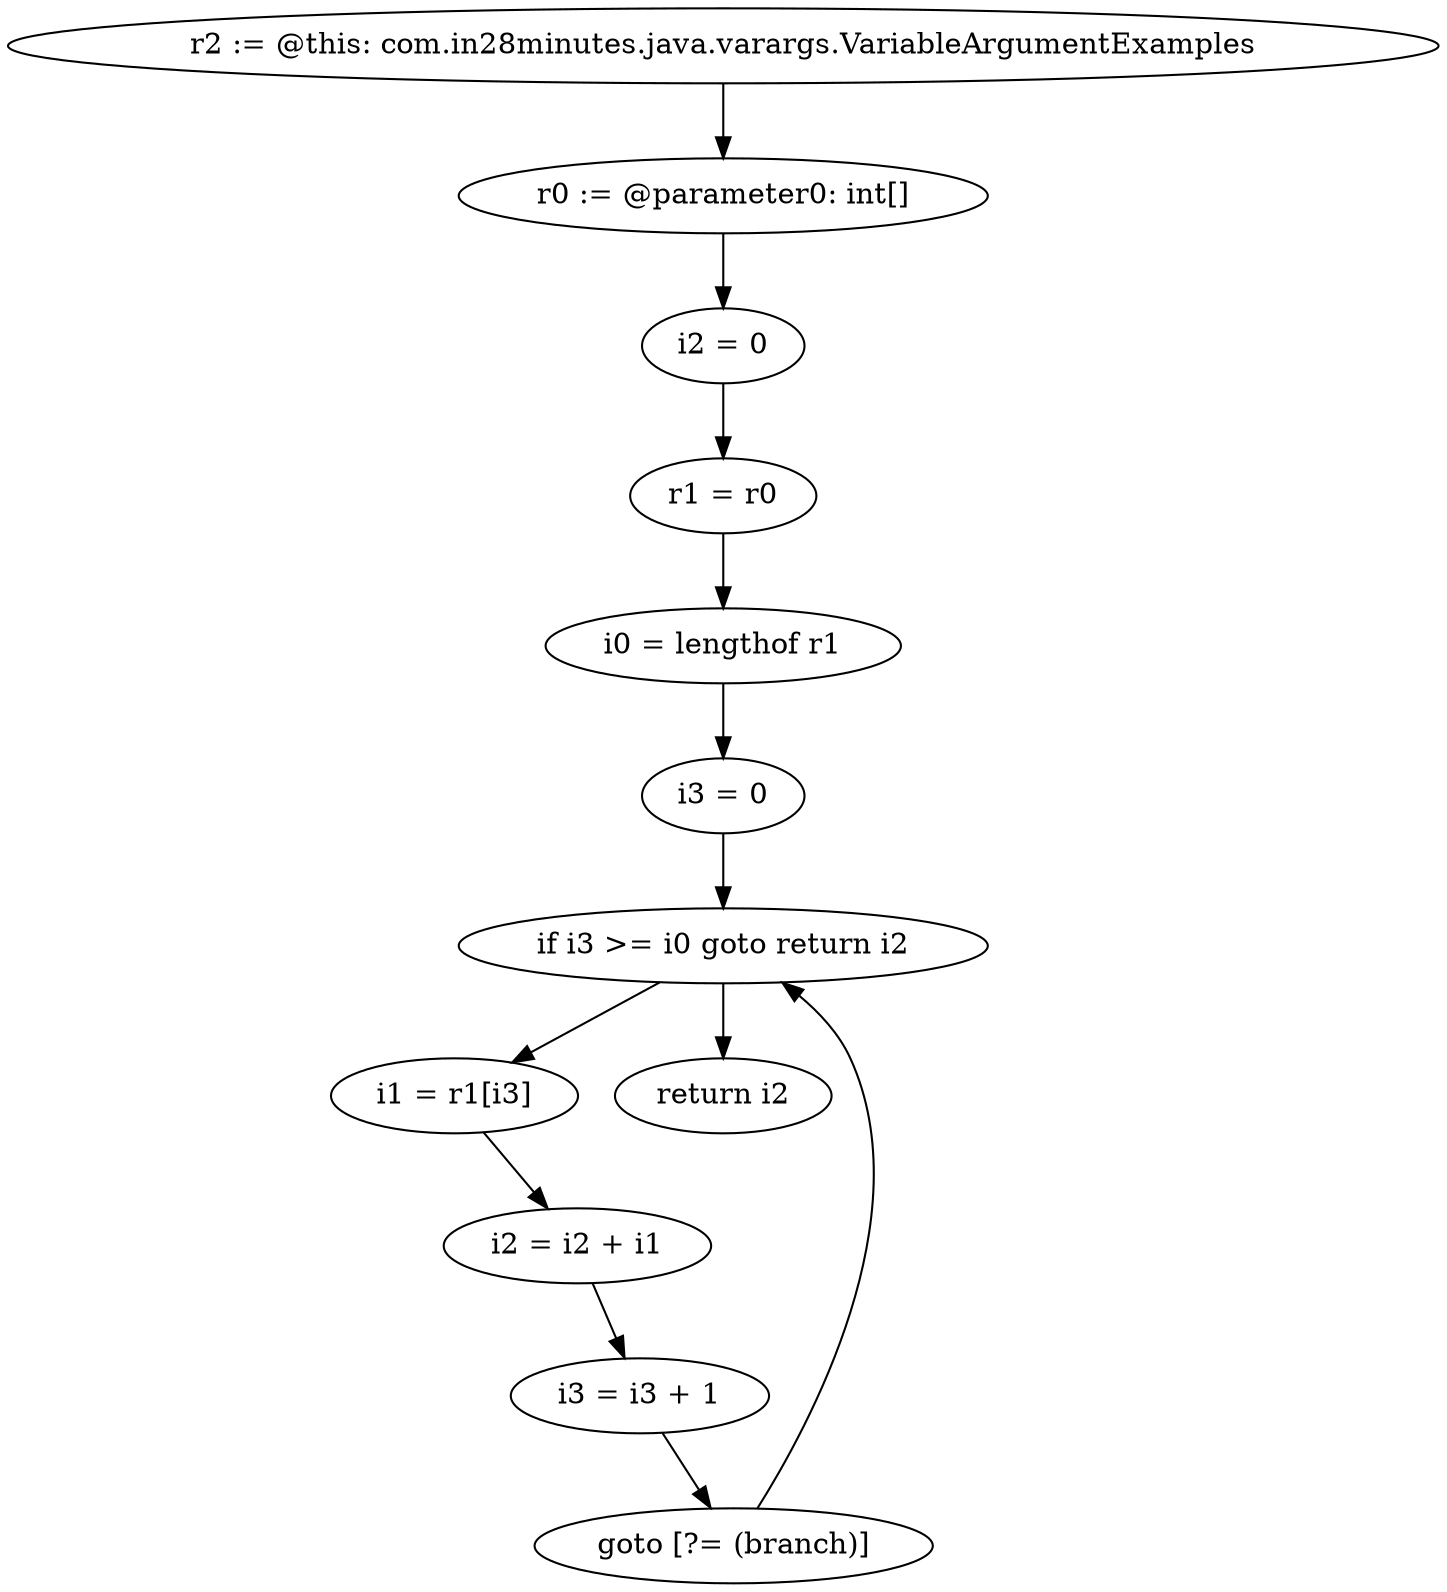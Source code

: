 digraph "unitGraph" {
    "r2 := @this: com.in28minutes.java.varargs.VariableArgumentExamples"
    "r0 := @parameter0: int[]"
    "i2 = 0"
    "r1 = r0"
    "i0 = lengthof r1"
    "i3 = 0"
    "if i3 >= i0 goto return i2"
    "i1 = r1[i3]"
    "i2 = i2 + i1"
    "i3 = i3 + 1"
    "goto [?= (branch)]"
    "return i2"
    "r2 := @this: com.in28minutes.java.varargs.VariableArgumentExamples"->"r0 := @parameter0: int[]";
    "r0 := @parameter0: int[]"->"i2 = 0";
    "i2 = 0"->"r1 = r0";
    "r1 = r0"->"i0 = lengthof r1";
    "i0 = lengthof r1"->"i3 = 0";
    "i3 = 0"->"if i3 >= i0 goto return i2";
    "if i3 >= i0 goto return i2"->"i1 = r1[i3]";
    "if i3 >= i0 goto return i2"->"return i2";
    "i1 = r1[i3]"->"i2 = i2 + i1";
    "i2 = i2 + i1"->"i3 = i3 + 1";
    "i3 = i3 + 1"->"goto [?= (branch)]";
    "goto [?= (branch)]"->"if i3 >= i0 goto return i2";
}

